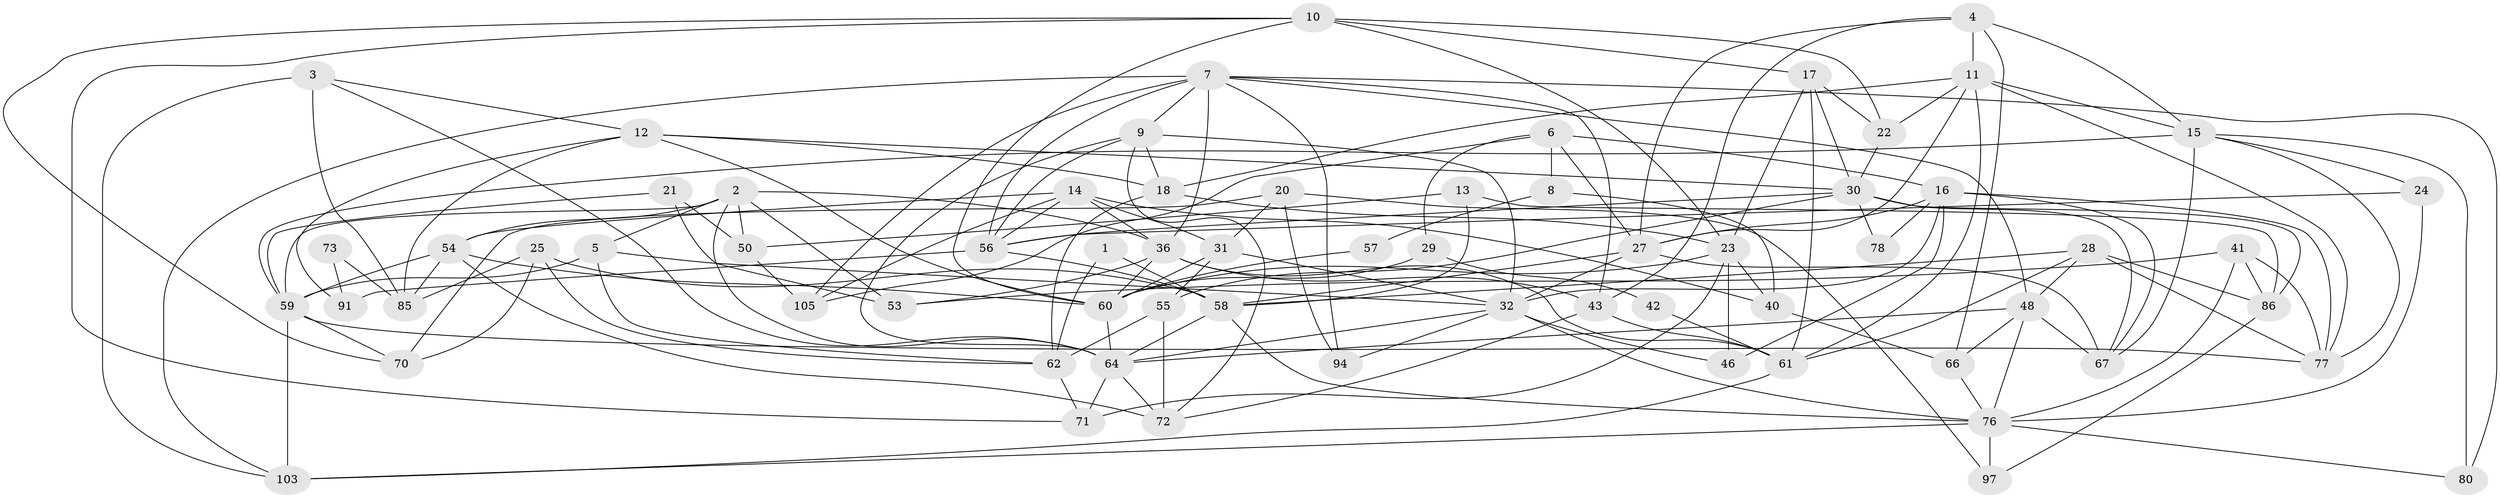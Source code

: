 // original degree distribution, {2: 0.12962962962962962, 9: 0.018518518518518517, 3: 0.2962962962962963, 4: 0.25925925925925924, 5: 0.17592592592592593, 6: 0.08333333333333333, 7: 0.027777777777777776, 8: 0.009259259259259259}
// Generated by graph-tools (version 1.1) at 2025/41/03/06/25 10:41:53]
// undirected, 66 vertices, 168 edges
graph export_dot {
graph [start="1"]
  node [color=gray90,style=filled];
  1;
  2;
  3 [super="+39"];
  4 [super="+88"];
  5 [super="+95"];
  6 [super="+19"];
  7 [super="+104"];
  8;
  9 [super="+84"];
  10 [super="+65"];
  11 [super="+92"];
  12;
  13;
  14 [super="+26"];
  15 [super="+44"];
  16 [super="+45"];
  17 [super="+52"];
  18 [super="+33"];
  20 [super="+35"];
  21;
  22 [super="+75"];
  23;
  24;
  25;
  27 [super="+34"];
  28 [super="+98"];
  29;
  30 [super="+38"];
  31 [super="+82"];
  32 [super="+74"];
  36 [super="+37"];
  40 [super="+47"];
  41;
  42;
  43 [super="+89"];
  46;
  48 [super="+49"];
  50 [super="+51"];
  53 [super="+81"];
  54 [super="+96"];
  55 [super="+83"];
  56 [super="+69"];
  57;
  58 [super="+102"];
  59 [super="+90"];
  60 [super="+100"];
  61 [super="+101"];
  62 [super="+63"];
  64 [super="+106"];
  66 [super="+79"];
  67 [super="+68"];
  70;
  71;
  72 [super="+108"];
  73;
  76 [super="+99"];
  77;
  78;
  80;
  85 [super="+93"];
  86 [super="+87"];
  91;
  94;
  97;
  103 [super="+107"];
  105;
  1 -- 58;
  1 -- 62;
  2 -- 5;
  2 -- 36;
  2 -- 53 [weight=2];
  2 -- 64;
  2 -- 50;
  2 -- 59;
  2 -- 54;
  3 -- 64;
  3 -- 12;
  3 -- 103;
  3 -- 85;
  4 -- 43;
  4 -- 66;
  4 -- 27;
  4 -- 15;
  4 -- 11;
  5 -- 32;
  5 -- 59;
  5 -- 62;
  6 -- 8;
  6 -- 29;
  6 -- 16;
  6 -- 105;
  6 -- 27;
  7 -- 80;
  7 -- 43;
  7 -- 48;
  7 -- 105;
  7 -- 103;
  7 -- 9;
  7 -- 94;
  7 -- 36;
  7 -- 56;
  8 -- 40;
  8 -- 57;
  9 -- 32;
  9 -- 72;
  9 -- 64;
  9 -- 18;
  9 -- 56;
  10 -- 23;
  10 -- 70;
  10 -- 60;
  10 -- 71;
  10 -- 22;
  10 -- 17;
  11 -- 77;
  11 -- 22;
  11 -- 27;
  11 -- 15;
  11 -- 18;
  11 -- 61;
  12 -- 30;
  12 -- 60;
  12 -- 85;
  12 -- 91;
  12 -- 18;
  13 -- 58;
  13 -- 50;
  13 -- 86;
  14 -- 31;
  14 -- 105;
  14 -- 54;
  14 -- 40;
  14 -- 36;
  14 -- 56;
  15 -- 77;
  15 -- 80;
  15 -- 67;
  15 -- 24;
  15 -- 59;
  16 -- 46;
  16 -- 78;
  16 -- 67;
  16 -- 27;
  16 -- 77;
  16 -- 32;
  17 -- 23;
  17 -- 30;
  17 -- 61;
  17 -- 22;
  18 -- 23;
  18 -- 62;
  20 -- 31;
  20 -- 70;
  20 -- 97;
  20 -- 94;
  21 -- 53;
  21 -- 50;
  21 -- 59;
  22 -- 30;
  23 -- 46;
  23 -- 40;
  23 -- 60;
  23 -- 71;
  24 -- 76;
  24 -- 56;
  25 -- 70;
  25 -- 58;
  25 -- 62;
  25 -- 85;
  27 -- 67;
  27 -- 32;
  27 -- 58;
  28 -- 58;
  28 -- 48;
  28 -- 86;
  28 -- 77;
  28 -- 61;
  29 -- 60;
  29 -- 42;
  30 -- 78;
  30 -- 55;
  30 -- 56;
  30 -- 86;
  30 -- 67;
  31 -- 55;
  31 -- 60;
  31 -- 32;
  32 -- 76;
  32 -- 46;
  32 -- 64;
  32 -- 94;
  36 -- 60;
  36 -- 53;
  36 -- 43;
  36 -- 61;
  40 -- 66 [weight=2];
  41 -- 77;
  41 -- 53;
  41 -- 86;
  41 -- 76;
  42 -- 61;
  43 -- 61;
  43 -- 72;
  48 -- 76;
  48 -- 66;
  48 -- 67;
  48 -- 64;
  50 -- 105;
  54 -- 72;
  54 -- 59;
  54 -- 60;
  54 -- 85;
  55 -- 62 [weight=2];
  55 -- 72;
  56 -- 91;
  56 -- 58;
  57 -- 60;
  58 -- 64;
  58 -- 76;
  59 -- 70;
  59 -- 103;
  59 -- 77;
  60 -- 64;
  61 -- 103;
  62 -- 71;
  64 -- 71;
  64 -- 72;
  66 -- 76;
  73 -- 91;
  73 -- 85;
  76 -- 80;
  76 -- 103;
  76 -- 97;
  86 -- 97;
}
